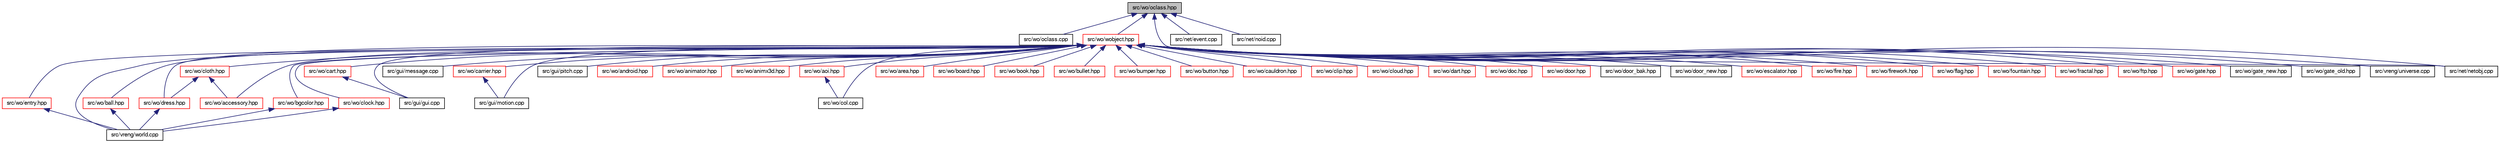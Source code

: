 digraph "src/wo/oclass.hpp"
{
 // LATEX_PDF_SIZE
  bgcolor="transparent";
  edge [fontname="FreeSans",fontsize="10",labelfontname="FreeSans",labelfontsize="10"];
  node [fontname="FreeSans",fontsize="10",shape=record];
  Node1 [label="src/wo/oclass.hpp",height=0.2,width=0.4,color="black", fillcolor="grey75", style="filled", fontcolor="black",tooltip=" "];
  Node1 -> Node2 [dir="back",color="midnightblue",fontsize="10",style="solid",fontname="FreeSans"];
  Node2 [label="src/wo/oclass.cpp",height=0.2,width=0.4,color="black",URL="$a00623.html",tooltip=" "];
  Node1 -> Node3 [dir="back",color="midnightblue",fontsize="10",style="solid",fontname="FreeSans"];
  Node3 [label="src/wo/wobject.hpp",height=0.2,width=0.4,color="red",URL="$a00866.html",tooltip=" "];
  Node3 -> Node4 [dir="back",color="midnightblue",fontsize="10",style="solid",fontname="FreeSans"];
  Node4 [label="src/vreng/universe.cpp",height=0.2,width=0.4,color="black",URL="$a00125.html",tooltip=" "];
  Node3 -> Node5 [dir="back",color="midnightblue",fontsize="10",style="solid",fontname="FreeSans"];
  Node5 [label="src/vreng/world.cpp",height=0.2,width=0.4,color="black",URL="$a00146.html",tooltip=" "];
  Node3 -> Node6 [dir="back",color="midnightblue",fontsize="10",style="solid",fontname="FreeSans"];
  Node6 [label="src/gui/gui.cpp",height=0.2,width=0.4,color="black",URL="$a00206.html",tooltip=" "];
  Node3 -> Node7 [dir="back",color="midnightblue",fontsize="10",style="solid",fontname="FreeSans"];
  Node7 [label="src/gui/message.cpp",height=0.2,width=0.4,color="black",URL="$a00218.html",tooltip=" "];
  Node3 -> Node8 [dir="back",color="midnightblue",fontsize="10",style="solid",fontname="FreeSans"];
  Node8 [label="src/gui/motion.cpp",height=0.2,width=0.4,color="black",URL="$a00224.html",tooltip=" "];
  Node3 -> Node9 [dir="back",color="midnightblue",fontsize="10",style="solid",fontname="FreeSans"];
  Node9 [label="src/gui/pitch.cpp",height=0.2,width=0.4,color="black",URL="$a00248.html",tooltip=" "];
  Node3 -> Node10 [dir="back",color="midnightblue",fontsize="10",style="solid",fontname="FreeSans"];
  Node10 [label="src/wo/accessory.hpp",height=0.2,width=0.4,color="red",URL="$a00269.html",tooltip=" "];
  Node3 -> Node13 [dir="back",color="midnightblue",fontsize="10",style="solid",fontname="FreeSans"];
  Node13 [label="src/wo/android.hpp",height=0.2,width=0.4,color="red",URL="$a00275.html",tooltip=" "];
  Node3 -> Node20 [dir="back",color="midnightblue",fontsize="10",style="solid",fontname="FreeSans"];
  Node20 [label="src/wo/animator.hpp",height=0.2,width=0.4,color="red",URL="$a00281.html",tooltip=" "];
  Node3 -> Node22 [dir="back",color="midnightblue",fontsize="10",style="solid",fontname="FreeSans"];
  Node22 [label="src/wo/animx3d.hpp",height=0.2,width=0.4,color="red",URL="$a00287.html",tooltip=" "];
  Node3 -> Node24 [dir="back",color="midnightblue",fontsize="10",style="solid",fontname="FreeSans"];
  Node24 [label="src/wo/aoi.hpp",height=0.2,width=0.4,color="red",URL="$a00293.html",tooltip=" "];
  Node24 -> Node26 [dir="back",color="midnightblue",fontsize="10",style="solid",fontname="FreeSans"];
  Node26 [label="src/wo/col.cpp",height=0.2,width=0.4,color="black",URL="$a00392.html",tooltip=" "];
  Node3 -> Node27 [dir="back",color="midnightblue",fontsize="10",style="solid",fontname="FreeSans"];
  Node27 [label="src/wo/area.hpp",height=0.2,width=0.4,color="red",URL="$a00299.html",tooltip=" "];
  Node3 -> Node29 [dir="back",color="midnightblue",fontsize="10",style="solid",fontname="FreeSans"];
  Node29 [label="src/wo/ball.hpp",height=0.2,width=0.4,color="red",URL="$a00305.html",tooltip=" "];
  Node29 -> Node5 [dir="back",color="midnightblue",fontsize="10",style="solid",fontname="FreeSans"];
  Node3 -> Node43 [dir="back",color="midnightblue",fontsize="10",style="solid",fontname="FreeSans"];
  Node43 [label="src/wo/bgcolor.hpp",height=0.2,width=0.4,color="red",URL="$a00311.html",tooltip=" "];
  Node43 -> Node5 [dir="back",color="midnightblue",fontsize="10",style="solid",fontname="FreeSans"];
  Node3 -> Node46 [dir="back",color="midnightblue",fontsize="10",style="solid",fontname="FreeSans"];
  Node46 [label="src/wo/board.hpp",height=0.2,width=0.4,color="red",URL="$a00317.html",tooltip=" "];
  Node3 -> Node49 [dir="back",color="midnightblue",fontsize="10",style="solid",fontname="FreeSans"];
  Node49 [label="src/wo/book.hpp",height=0.2,width=0.4,color="red",URL="$a00323.html",tooltip=" "];
  Node3 -> Node52 [dir="back",color="midnightblue",fontsize="10",style="solid",fontname="FreeSans"];
  Node52 [label="src/wo/bullet.hpp",height=0.2,width=0.4,color="red",URL="$a00335.html",tooltip=" "];
  Node3 -> Node54 [dir="back",color="midnightblue",fontsize="10",style="solid",fontname="FreeSans"];
  Node54 [label="src/wo/bumper.hpp",height=0.2,width=0.4,color="red",URL="$a00341.html",tooltip=" "];
  Node3 -> Node55 [dir="back",color="midnightblue",fontsize="10",style="solid",fontname="FreeSans"];
  Node55 [label="src/wo/button.hpp",height=0.2,width=0.4,color="red",URL="$a00347.html",tooltip=" "];
  Node3 -> Node57 [dir="back",color="midnightblue",fontsize="10",style="solid",fontname="FreeSans"];
  Node57 [label="src/wo/carrier.hpp",height=0.2,width=0.4,color="red",URL="$a00353.html",tooltip=" "];
  Node57 -> Node8 [dir="back",color="midnightblue",fontsize="10",style="solid",fontname="FreeSans"];
  Node3 -> Node62 [dir="back",color="midnightblue",fontsize="10",style="solid",fontname="FreeSans"];
  Node62 [label="src/wo/cart.hpp",height=0.2,width=0.4,color="red",URL="$a00359.html",tooltip=" "];
  Node62 -> Node6 [dir="back",color="midnightblue",fontsize="10",style="solid",fontname="FreeSans"];
  Node3 -> Node63 [dir="back",color="midnightblue",fontsize="10",style="solid",fontname="FreeSans"];
  Node63 [label="src/wo/cauldron.hpp",height=0.2,width=0.4,color="red",URL="$a00365.html",tooltip=" "];
  Node3 -> Node64 [dir="back",color="midnightblue",fontsize="10",style="solid",fontname="FreeSans"];
  Node64 [label="src/wo/clip.hpp",height=0.2,width=0.4,color="red",URL="$a00371.html",tooltip=" "];
  Node3 -> Node66 [dir="back",color="midnightblue",fontsize="10",style="solid",fontname="FreeSans"];
  Node66 [label="src/wo/clock.hpp",height=0.2,width=0.4,color="red",URL="$a00377.html",tooltip=" "];
  Node66 -> Node5 [dir="back",color="midnightblue",fontsize="10",style="solid",fontname="FreeSans"];
  Node3 -> Node68 [dir="back",color="midnightblue",fontsize="10",style="solid",fontname="FreeSans"];
  Node68 [label="src/wo/cloth.hpp",height=0.2,width=0.4,color="red",URL="$a00383.html",tooltip=" "];
  Node68 -> Node10 [dir="back",color="midnightblue",fontsize="10",style="solid",fontname="FreeSans"];
  Node68 -> Node70 [dir="back",color="midnightblue",fontsize="10",style="solid",fontname="FreeSans"];
  Node70 [label="src/wo/dress.hpp",height=0.2,width=0.4,color="red",URL="$a00428.html",tooltip=" "];
  Node70 -> Node5 [dir="back",color="midnightblue",fontsize="10",style="solid",fontname="FreeSans"];
  Node3 -> Node78 [dir="back",color="midnightblue",fontsize="10",style="solid",fontname="FreeSans"];
  Node78 [label="src/wo/cloud.hpp",height=0.2,width=0.4,color="red",URL="$a00389.html",tooltip=" "];
  Node3 -> Node26 [dir="back",color="midnightblue",fontsize="10",style="solid",fontname="FreeSans"];
  Node3 -> Node82 [dir="back",color="midnightblue",fontsize="10",style="solid",fontname="FreeSans"];
  Node82 [label="src/wo/dart.hpp",height=0.2,width=0.4,color="red",URL="$a00398.html",tooltip=" "];
  Node3 -> Node84 [dir="back",color="midnightblue",fontsize="10",style="solid",fontname="FreeSans"];
  Node84 [label="src/wo/doc.hpp",height=0.2,width=0.4,color="red",URL="$a00404.html",tooltip=" "];
  Node3 -> Node86 [dir="back",color="midnightblue",fontsize="10",style="solid",fontname="FreeSans"];
  Node86 [label="src/wo/door.hpp",height=0.2,width=0.4,color="red",URL="$a00410.html",tooltip=" "];
  Node3 -> Node90 [dir="back",color="midnightblue",fontsize="10",style="solid",fontname="FreeSans"];
  Node90 [label="src/wo/door_bak.hpp",height=0.2,width=0.4,color="black",URL="$a00416.html",tooltip=" "];
  Node3 -> Node91 [dir="back",color="midnightblue",fontsize="10",style="solid",fontname="FreeSans"];
  Node91 [label="src/wo/door_new.hpp",height=0.2,width=0.4,color="black",URL="$a00422.html",tooltip=" "];
  Node3 -> Node70 [dir="back",color="midnightblue",fontsize="10",style="solid",fontname="FreeSans"];
  Node3 -> Node92 [dir="back",color="midnightblue",fontsize="10",style="solid",fontname="FreeSans"];
  Node92 [label="src/wo/entry.hpp",height=0.2,width=0.4,color="red",URL="$a00434.html",tooltip=" "];
  Node92 -> Node5 [dir="back",color="midnightblue",fontsize="10",style="solid",fontname="FreeSans"];
  Node3 -> Node94 [dir="back",color="midnightblue",fontsize="10",style="solid",fontname="FreeSans"];
  Node94 [label="src/wo/escalator.hpp",height=0.2,width=0.4,color="red",URL="$a00440.html",tooltip=" "];
  Node3 -> Node96 [dir="back",color="midnightblue",fontsize="10",style="solid",fontname="FreeSans"];
  Node96 [label="src/wo/fire.hpp",height=0.2,width=0.4,color="red",URL="$a00446.html",tooltip=" "];
  Node3 -> Node106 [dir="back",color="midnightblue",fontsize="10",style="solid",fontname="FreeSans"];
  Node106 [label="src/wo/firework.hpp",height=0.2,width=0.4,color="red",URL="$a00452.html",tooltip=" "];
  Node3 -> Node108 [dir="back",color="midnightblue",fontsize="10",style="solid",fontname="FreeSans"];
  Node108 [label="src/wo/flag.hpp",height=0.2,width=0.4,color="red",URL="$a00458.html",tooltip=" "];
  Node3 -> Node110 [dir="back",color="midnightblue",fontsize="10",style="solid",fontname="FreeSans"];
  Node110 [label="src/wo/fountain.hpp",height=0.2,width=0.4,color="red",URL="$a00464.html",tooltip=" "];
  Node3 -> Node112 [dir="back",color="midnightblue",fontsize="10",style="solid",fontname="FreeSans"];
  Node112 [label="src/wo/fractal.hpp",height=0.2,width=0.4,color="red",URL="$a00470.html",tooltip=" "];
  Node3 -> Node114 [dir="back",color="midnightblue",fontsize="10",style="solid",fontname="FreeSans"];
  Node114 [label="src/wo/ftp.hpp",height=0.2,width=0.4,color="red",URL="$a00476.html",tooltip=" "];
  Node3 -> Node116 [dir="back",color="midnightblue",fontsize="10",style="solid",fontname="FreeSans"];
  Node116 [label="src/wo/gate.hpp",height=0.2,width=0.4,color="red",URL="$a00482.html",tooltip=" "];
  Node3 -> Node117 [dir="back",color="midnightblue",fontsize="10",style="solid",fontname="FreeSans"];
  Node117 [label="src/wo/gate_new.hpp",height=0.2,width=0.4,color="black",URL="$a00488.html",tooltip=" "];
  Node3 -> Node118 [dir="back",color="midnightblue",fontsize="10",style="solid",fontname="FreeSans"];
  Node118 [label="src/wo/gate_old.hpp",height=0.2,width=0.4,color="black",URL="$a00494.html",tooltip=" "];
  Node3 -> Node220 [dir="back",color="midnightblue",fontsize="10",style="solid",fontname="FreeSans"];
  Node220 [label="src/net/netobj.cpp",height=0.2,width=0.4,color="black",URL="$a00881.html",tooltip=" "];
  Node1 -> Node200 [dir="back",color="midnightblue",fontsize="10",style="solid",fontname="FreeSans"];
  Node200 [label="src/net/event.cpp",height=0.2,width=0.4,color="black",URL="$a00875.html",tooltip=" "];
  Node1 -> Node220 [dir="back",color="midnightblue",fontsize="10",style="solid",fontname="FreeSans"];
  Node1 -> Node256 [dir="back",color="midnightblue",fontsize="10",style="solid",fontname="FreeSans"];
  Node256 [label="src/net/noid.cpp",height=0.2,width=0.4,color="black",URL="$a00893.html",tooltip=" "];
}
